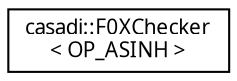 digraph "Graphical Class Hierarchy"
{
  edge [fontname="FreeSans.ttf",fontsize="10",labelfontname="FreeSans.ttf",labelfontsize="10"];
  node [fontname="FreeSans.ttf",fontsize="10",shape=record];
  rankdir="LR";
  Node1 [label="casadi::F0XChecker\l\< OP_ASINH \>",height=0.2,width=0.4,color="black", fillcolor="white", style="filled",URL="$d9/d31/structcasadi_1_1F0XChecker_3_01OP__ASINH_01_4.html"];
}
